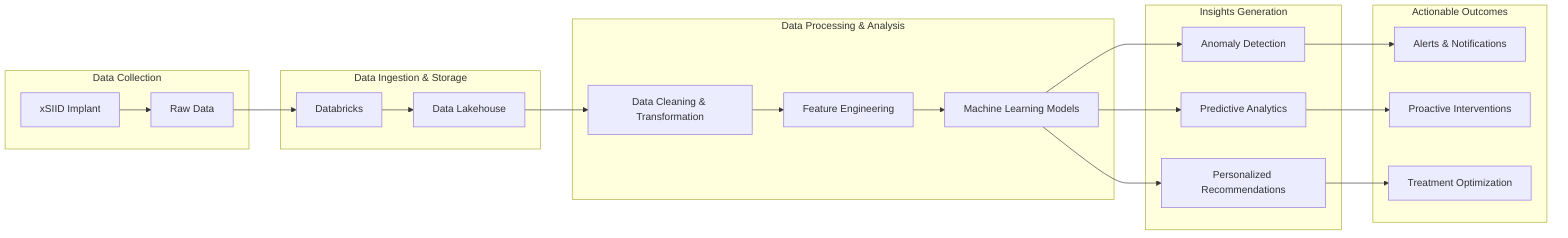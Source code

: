 graph LR
subgraph Data Collection
    A[xSIID Implant] --> B[Raw Data]
end
subgraph Data Ingestion & Storage
    B --> C[Databricks]
    C --> D[Data Lakehouse]
end
subgraph Data Processing & Analysis
    D --> E[Data Cleaning & Transformation]
    E --> F[Feature Engineering]
    F --> G[Machine Learning Models]
end
subgraph Insights Generation
    G --> H[Anomaly Detection]
    G --> I[Predictive Analytics]
    G --> J[Personalized Recommendations]
end
subgraph Actionable Outcomes
    H --> K[Alerts & Notifications]
    I --> L[Proactive Interventions]
    J --> M[Treatment Optimization]
end